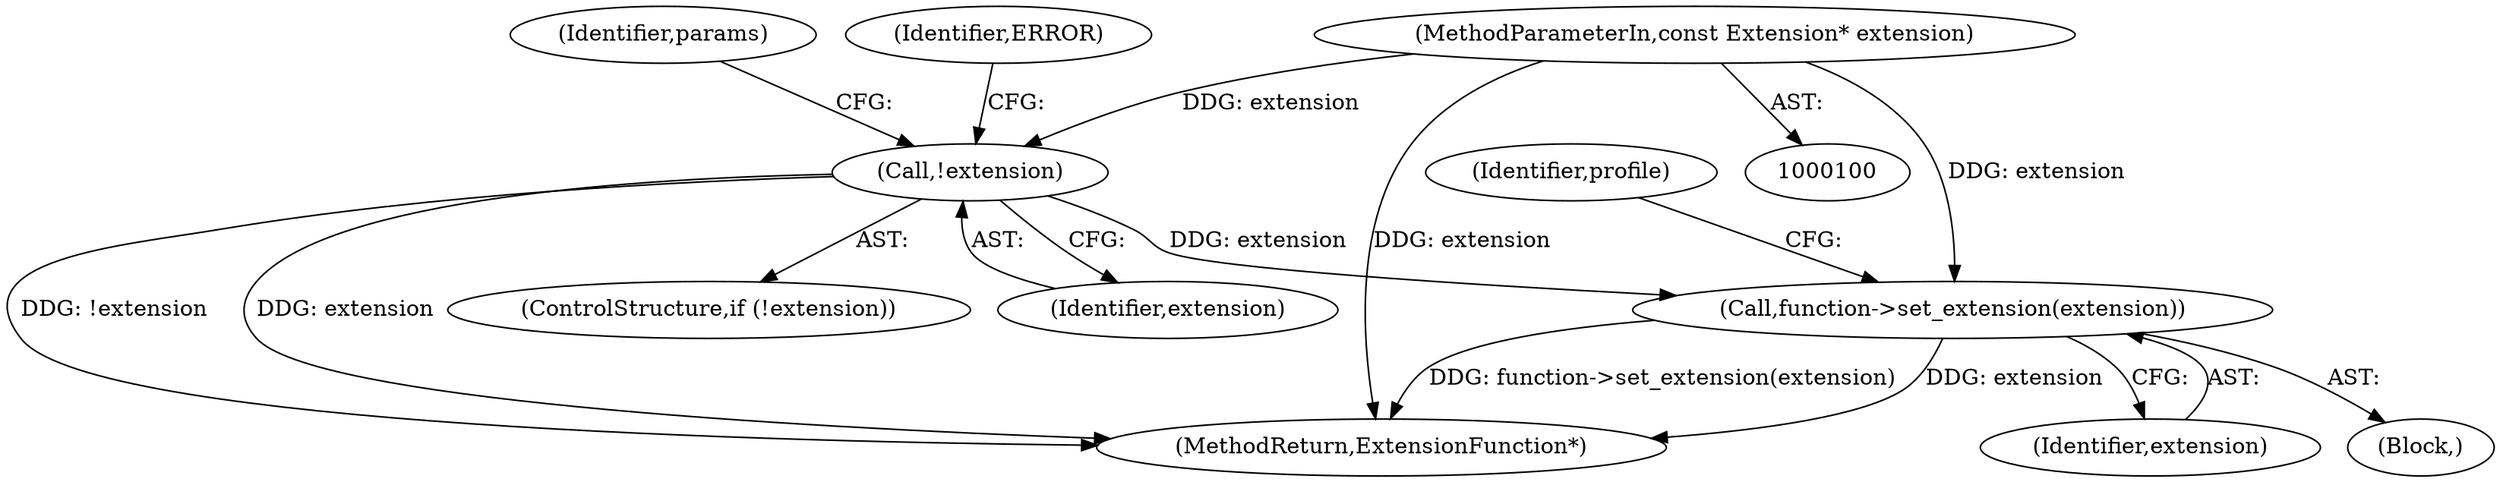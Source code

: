 digraph "0_Chrome_f335421145bb7f82c60fb9d61babcd6ce2e4b21e@pointer" {
"1000184" [label="(Call,function->set_extension(extension))"];
"1000112" [label="(Call,!extension)"];
"1000102" [label="(MethodParameterIn,const Extension* extension)"];
"1000111" [label="(ControlStructure,if (!extension))"];
"1000187" [label="(Identifier,profile)"];
"1000185" [label="(Identifier,extension)"];
"1000112" [label="(Call,!extension)"];
"1000131" [label="(Identifier,params)"];
"1000102" [label="(MethodParameterIn,const Extension* extension)"];
"1000110" [label="(Block,)"];
"1000184" [label="(Call,function->set_extension(extension))"];
"1000199" [label="(MethodReturn,ExtensionFunction*)"];
"1000113" [label="(Identifier,extension)"];
"1000117" [label="(Identifier,ERROR)"];
"1000184" -> "1000110"  [label="AST: "];
"1000184" -> "1000185"  [label="CFG: "];
"1000185" -> "1000184"  [label="AST: "];
"1000187" -> "1000184"  [label="CFG: "];
"1000184" -> "1000199"  [label="DDG: extension"];
"1000184" -> "1000199"  [label="DDG: function->set_extension(extension)"];
"1000112" -> "1000184"  [label="DDG: extension"];
"1000102" -> "1000184"  [label="DDG: extension"];
"1000112" -> "1000111"  [label="AST: "];
"1000112" -> "1000113"  [label="CFG: "];
"1000113" -> "1000112"  [label="AST: "];
"1000117" -> "1000112"  [label="CFG: "];
"1000131" -> "1000112"  [label="CFG: "];
"1000112" -> "1000199"  [label="DDG: !extension"];
"1000112" -> "1000199"  [label="DDG: extension"];
"1000102" -> "1000112"  [label="DDG: extension"];
"1000102" -> "1000100"  [label="AST: "];
"1000102" -> "1000199"  [label="DDG: extension"];
}
